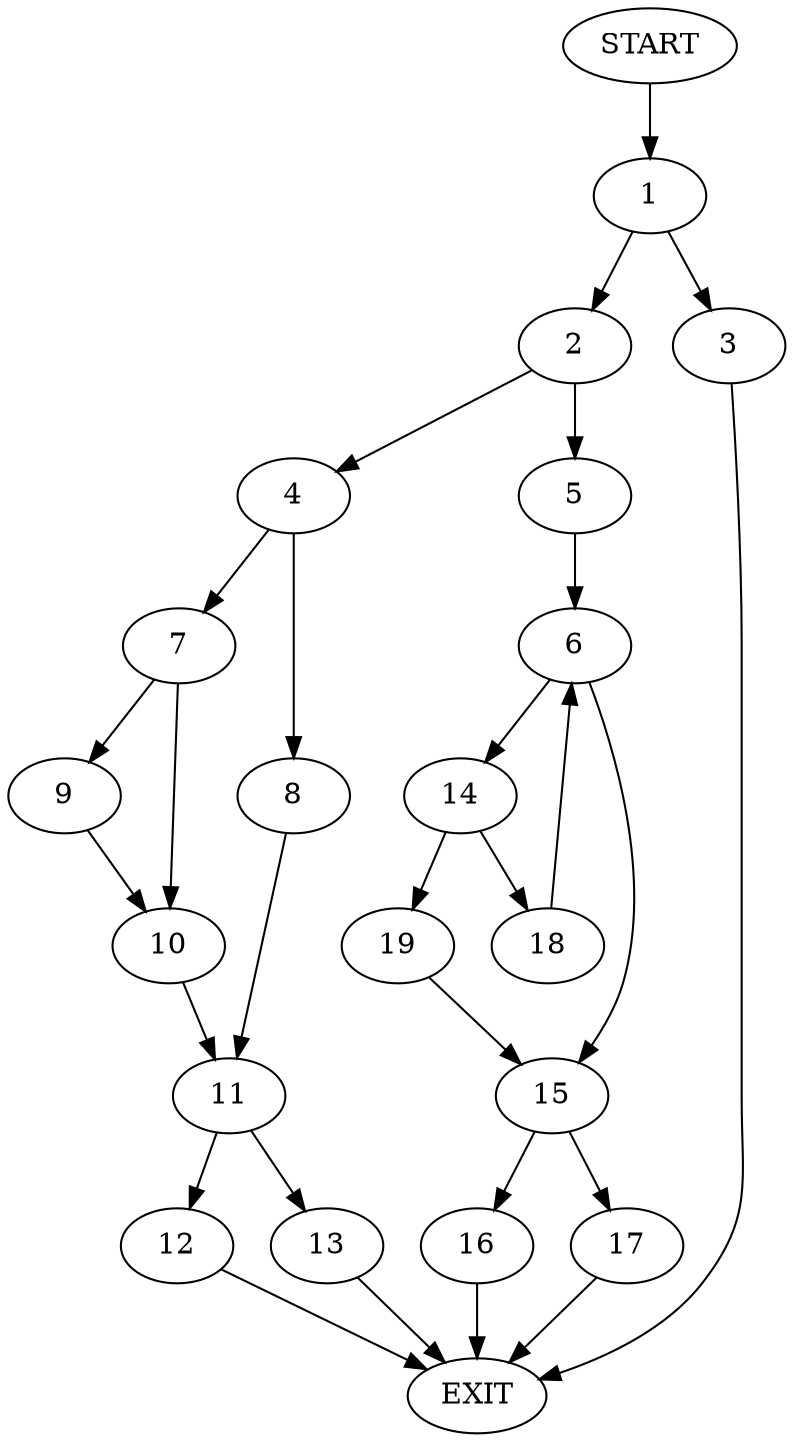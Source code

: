 digraph {
0 [label="START"]
20 [label="EXIT"]
0 -> 1
1 -> 2
1 -> 3
2 -> 4
2 -> 5
3 -> 20
5 -> 6
4 -> 7
4 -> 8
7 -> 9
7 -> 10
8 -> 11
10 -> 11
9 -> 10
11 -> 12
11 -> 13
12 -> 20
13 -> 20
6 -> 14
6 -> 15
15 -> 16
15 -> 17
14 -> 18
14 -> 19
18 -> 6
19 -> 15
17 -> 20
16 -> 20
}
